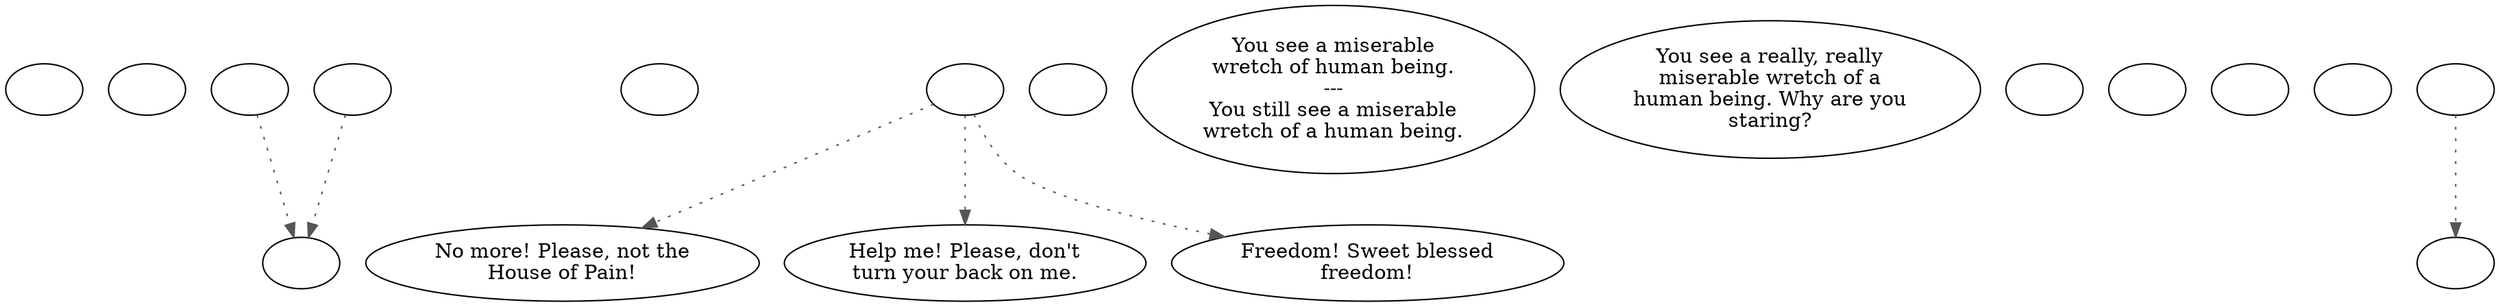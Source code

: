 digraph scslaves {
  "checkPartyMembersNearDoor" [style=filled       fillcolor="#FFFFFF"       color="#000000"]
  "checkPartyMembersNearDoor" [label=""]
  "start" [style=filled       fillcolor="#FFFFFF"       color="#000000"]
  "start" [label=""]
  "critter_p_proc" [style=filled       fillcolor="#FFFFFF"       color="#000000"]
  "critter_p_proc" -> "RunForIt" [style=dotted color="#555555"]
  "critter_p_proc" [label=""]
  "pickup_p_proc" [style=filled       fillcolor="#FFFFFF"       color="#000000"]
  "pickup_p_proc" [label=""]
  "talk_p_proc" [style=filled       fillcolor="#FFFFFF"       color="#000000"]
  "talk_p_proc" -> "Node002" [style=dotted color="#555555"]
  "talk_p_proc" -> "Node001" [style=dotted color="#555555"]
  "talk_p_proc" -> "Node003" [style=dotted color="#555555"]
  "talk_p_proc" [label=""]
  "destroy_p_proc" [style=filled       fillcolor="#FFFFFF"       color="#000000"]
  "destroy_p_proc" [label=""]
  "look_at_p_proc" [style=filled       fillcolor="#FFFFFF"       color="#000000"]
  "look_at_p_proc" [label="You see a miserable\nwretch of human being.\n---\nYou still see a miserable\nwretch of a human being."]
  "description_p_proc" [style=filled       fillcolor="#FFFFFF"       color="#000000"]
  "description_p_proc" [label="You see a really, really\nmiserable wretch of a\nhuman being. Why are you\nstaring?"]
  "use_skill_on_p_proc" [style=filled       fillcolor="#FFFFFF"       color="#000000"]
  "use_skill_on_p_proc" [label=""]
  "damage_p_proc" [style=filled       fillcolor="#FFFFFF"       color="#000000"]
  "damage_p_proc" [label=""]
  "map_enter_p_proc" [style=filled       fillcolor="#FFFFFF"       color="#000000"]
  "map_enter_p_proc" -> "RunForIt" [style=dotted color="#555555"]
  "map_enter_p_proc" [label=""]
  "Node998" [style=filled       fillcolor="#FFFFFF"       color="#000000"]
  "Node998" [label=""]
  "Node999" [style=filled       fillcolor="#FFFFFF"       color="#000000"]
  "Node999" [label=""]
  "Node001" [style=filled       fillcolor="#FFFFFF"       color="#000000"]
  "Node001" [label="Help me! Please, don't\nturn your back on me."]
  "Node002" [style=filled       fillcolor="#FFFFFF"       color="#000000"]
  "Node002" [label="No more! Please, not the\nHouse of Pain!"]
  "Node003" [style=filled       fillcolor="#FFFFFF"       color="#000000"]
  "Node003" [label="Freedom! Sweet blessed\nfreedom!"]
  "RunForIt" [style=filled       fillcolor="#FFFFFF"       color="#000000"]
  "RunForIt" [label=""]
  "checkRunTile" [style=filled       fillcolor="#FFFFFF"       color="#000000"]
  "checkRunTile" [label=""]
  "timed_event_p_proc" [style=filled       fillcolor="#FFFFFF"       color="#000000"]
  "timed_event_p_proc" -> "checkRunTile" [style=dotted color="#555555"]
  "timed_event_p_proc" [label=""]
}
